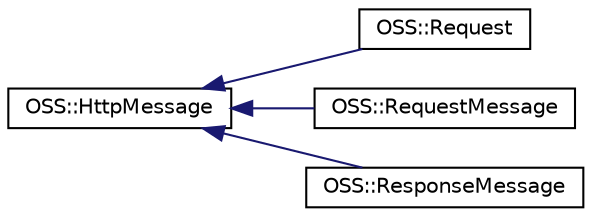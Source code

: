 digraph "类继承关系图"
{
  edge [fontname="Helvetica",fontsize="10",labelfontname="Helvetica",labelfontsize="10"];
  node [fontname="Helvetica",fontsize="10",shape=record];
  rankdir="LR";
  Node1 [label="OSS::HttpMessage",height=0.2,width=0.4,color="black", fillcolor="white", style="filled",URL="$class_o_s_s_1_1_http_message.html"];
  Node1 -> Node2 [dir="back",color="midnightblue",fontsize="10",style="solid",fontname="Helvetica"];
  Node2 [label="OSS::Request",height=0.2,width=0.4,color="black", fillcolor="white", style="filled",URL="$class_o_s_s_1_1_request.html"];
  Node1 -> Node3 [dir="back",color="midnightblue",fontsize="10",style="solid",fontname="Helvetica"];
  Node3 [label="OSS::RequestMessage",height=0.2,width=0.4,color="black", fillcolor="white", style="filled",URL="$class_o_s_s_1_1_request_message.html"];
  Node1 -> Node4 [dir="back",color="midnightblue",fontsize="10",style="solid",fontname="Helvetica"];
  Node4 [label="OSS::ResponseMessage",height=0.2,width=0.4,color="black", fillcolor="white", style="filled",URL="$class_o_s_s_1_1_response_message.html"];
}

